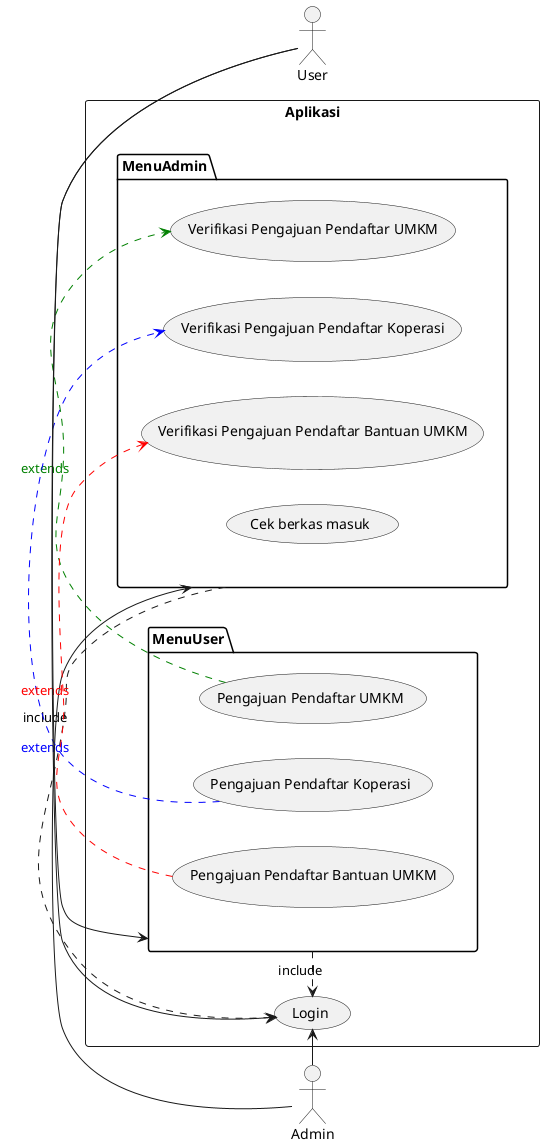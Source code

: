 @startuml App_UseCase

actor Admin as admin
actor User as user

rectangle Aplikasi {
    usecase "Login" as login

    package MenuAdmin as admin_menu {
        left to right direction
        usecase "Cek berkas masuk" as check_in_file
        usecase "Verifikasi Pengajuan Pendaftar UMKM" as umkm_register_ver
        usecase "Verifikasi Pengajuan Pendaftar Koperasi" as koperasi_register_ver
        usecase "Verifikasi Pengajuan Pendaftar Bantuan UMKM" as umkm_sup_register_ver
    }

    package MenuUser as user_menu {
        ' top to bottom direction
        usecase "Pengajuan Pendaftar UMKM" as umkm_register
        usecase "Pengajuan Pendaftar Koperasi" as koperasi_register
        usecase "Pengajuan Pendaftar Bantuan UMKM" as umkm_sup_register
    }
}


admin -> login
admin -> admin_menu
admin_menu .> login :include

umkm_register .> umkm_register_ver #line:green;text:green :extends
koperasi_register .> koperasi_register_ver #line:blue;text:blue :extends
umkm_sup_register .> umkm_sup_register_ver #line:red;text:red :extends

user -> login
user -> user_menu
user_menu .> login :include

@enduml